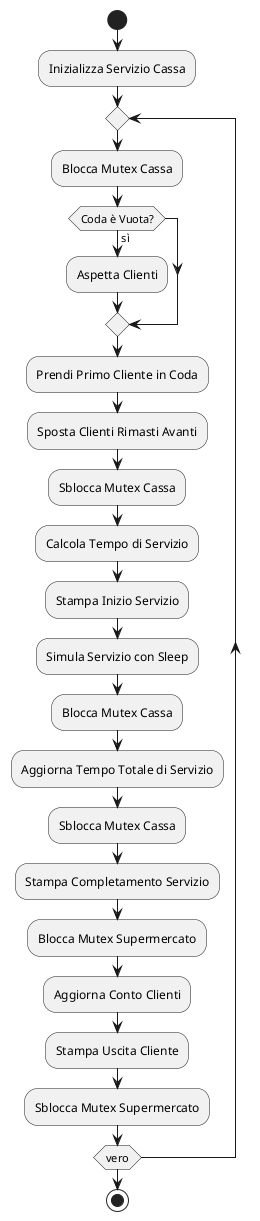 @startuml
start
:Inizializza Servizio Cassa;

repeat
  :Blocca Mutex Cassa;
  if (Coda è Vuota?) then (sì)
    :Aspetta Clienti;
  endif
  :Prendi Primo Cliente in Coda;
  :Sposta Clienti Rimasti Avanti;
  :Sblocca Mutex Cassa;

  :Calcola Tempo di Servizio;
  :Stampa Inizio Servizio;
  :Simula Servizio con Sleep;

  :Blocca Mutex Cassa;
  :Aggiorna Tempo Totale di Servizio;
  :Sblocca Mutex Cassa;

  :Stampa Completamento Servizio;
  :Blocca Mutex Supermercato;
  :Aggiorna Conto Clienti;
  :Stampa Uscita Cliente;
  :Sblocca Mutex Supermercato;
repeat while (vero)

stop
@enduml
